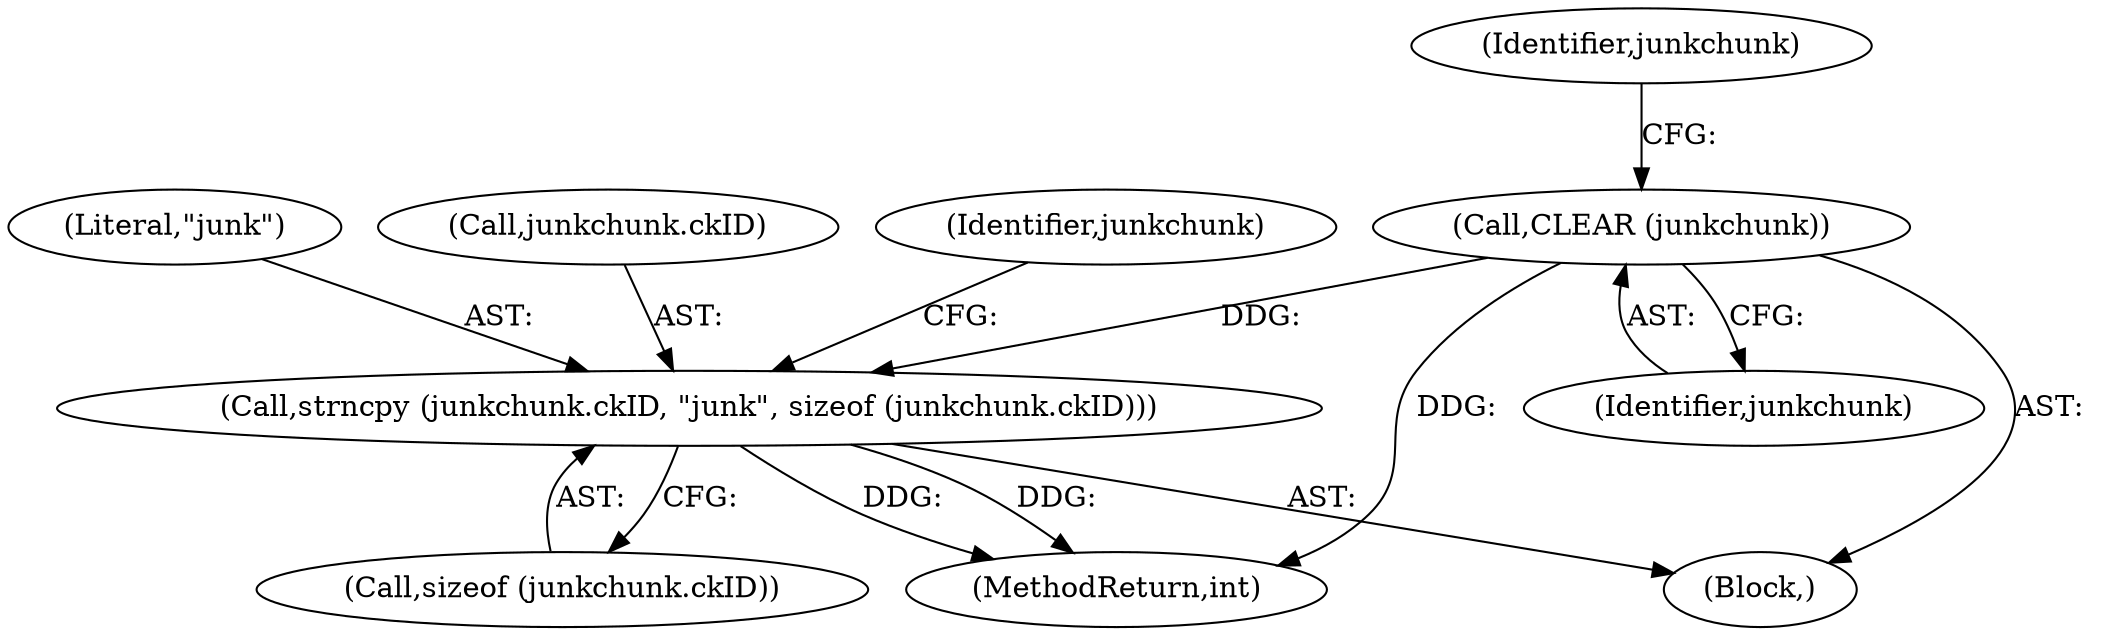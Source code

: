 digraph "0_WavPack_d5bf76b5a88d044a1be1d5656698e3ba737167e5_0@API" {
"1000438" [label="(Call,strncpy (junkchunk.ckID, \"junk\", sizeof (junkchunk.ckID)))"];
"1000436" [label="(Call,CLEAR (junkchunk))"];
"1000438" [label="(Call,strncpy (junkchunk.ckID, \"junk\", sizeof (junkchunk.ckID)))"];
"1000443" [label="(Call,sizeof (junkchunk.ckID))"];
"1000437" [label="(Identifier,junkchunk)"];
"1000440" [label="(Identifier,junkchunk)"];
"1000435" [label="(Block,)"];
"1000442" [label="(Literal,\"junk\")"];
"1000439" [label="(Call,junkchunk.ckID)"];
"1000436" [label="(Call,CLEAR (junkchunk))"];
"1000449" [label="(Identifier,junkchunk)"];
"1000725" [label="(MethodReturn,int)"];
"1000438" -> "1000435"  [label="AST: "];
"1000438" -> "1000443"  [label="CFG: "];
"1000439" -> "1000438"  [label="AST: "];
"1000442" -> "1000438"  [label="AST: "];
"1000443" -> "1000438"  [label="AST: "];
"1000449" -> "1000438"  [label="CFG: "];
"1000438" -> "1000725"  [label="DDG: "];
"1000438" -> "1000725"  [label="DDG: "];
"1000436" -> "1000438"  [label="DDG: "];
"1000436" -> "1000435"  [label="AST: "];
"1000436" -> "1000437"  [label="CFG: "];
"1000437" -> "1000436"  [label="AST: "];
"1000440" -> "1000436"  [label="CFG: "];
"1000436" -> "1000725"  [label="DDG: "];
}

